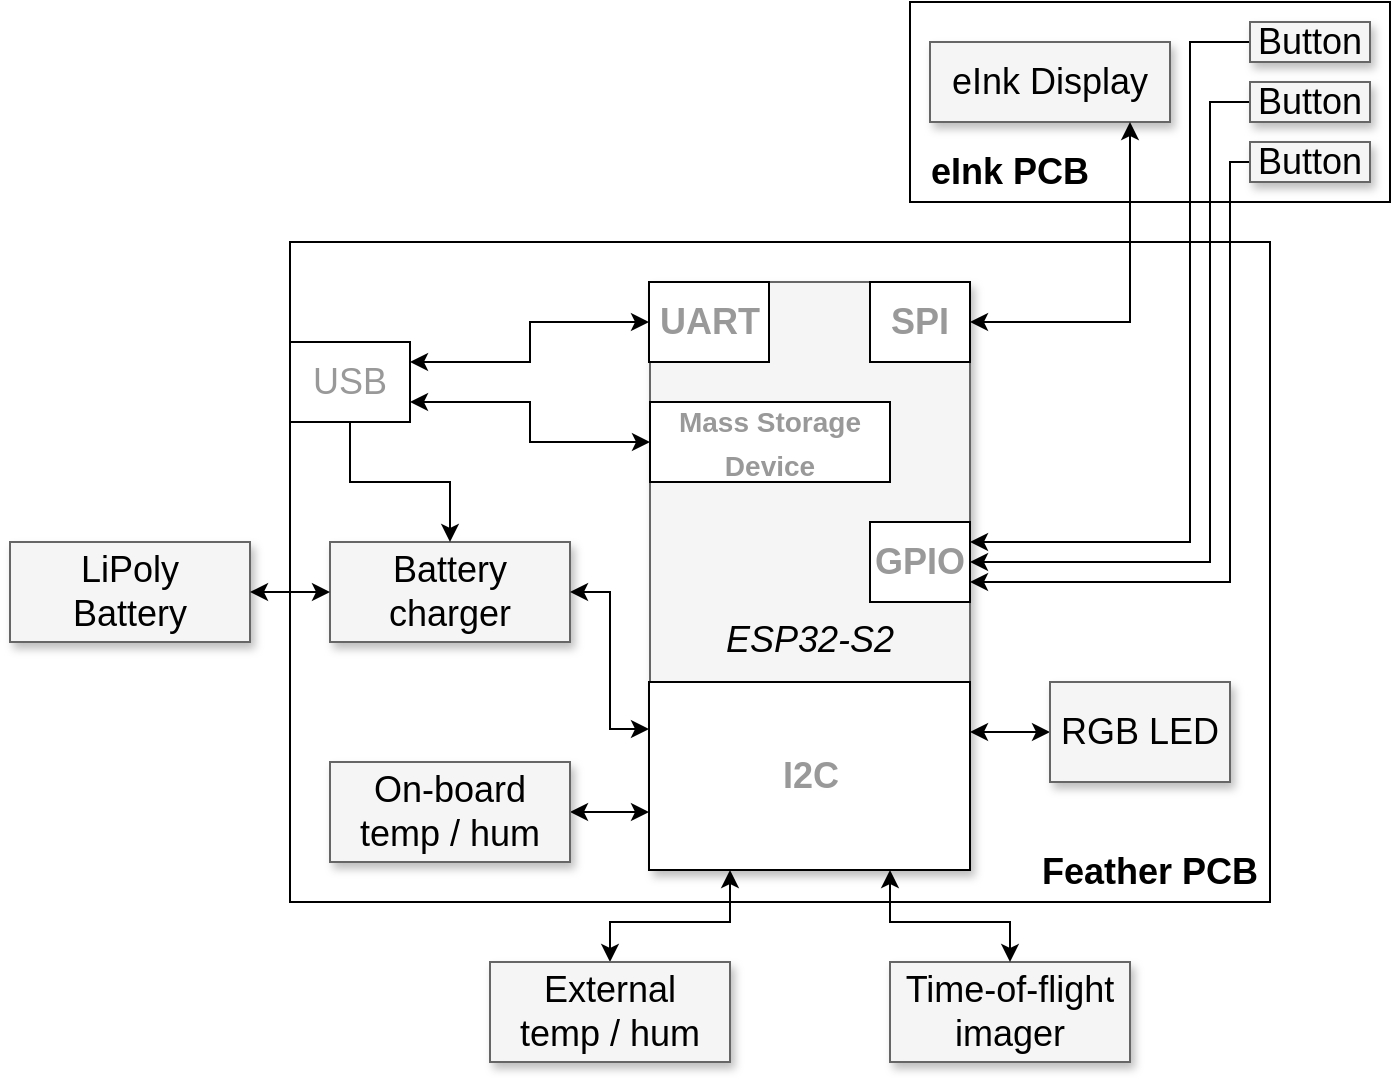 <mxfile version="20.8.13" type="device"><diagram name="Page-1" id="90a13364-a465-7bf4-72fc-28e22215d7a0"><mxGraphModel dx="1615" dy="845" grid="1" gridSize="10" guides="1" tooltips="1" connect="1" arrows="1" fold="1" page="1" pageScale="1.5" pageWidth="1169" pageHeight="826" background="none" math="0" shadow="0"><root><mxCell id="0" style=";html=1;"/><mxCell id="1" style=";html=1;" parent="0"/><mxCell id="sZPmesFrUdQ2EMQBykbk-25" value="" style="rounded=0;whiteSpace=wrap;html=1;fontSize=14;fontColor=#999999;fillColor=none;" vertex="1" parent="1"><mxGeometry x="930" y="300" width="240" height="100" as="geometry"/></mxCell><mxCell id="sZPmesFrUdQ2EMQBykbk-15" value="" style="rounded=0;whiteSpace=wrap;html=1;fontSize=14;fontColor=#999999;fillColor=none;" vertex="1" parent="1"><mxGeometry x="620" y="420" width="490" height="330" as="geometry"/></mxCell><mxCell id="3a17f1ce550125da-14" style="edgeStyle=elbowEdgeStyle;rounded=0;html=1;startArrow=classic;startFill=1;jettySize=auto;orthogonalLoop=1;fontSize=18;elbow=vertical;" parent="1" source="3a17f1ce550125da-2" target="3a17f1ce550125da-5" edge="1"><mxGeometry relative="1" as="geometry"><Array as="points"><mxPoint x="980" y="665"/></Array></mxGeometry></mxCell><mxCell id="3a17f1ce550125da-2" value="&lt;i&gt;&lt;br&gt;&lt;br&gt;&lt;br&gt;ESP32-S2&lt;/i&gt;" style="whiteSpace=wrap;html=1;shadow=1;fontSize=18;fillColor=#f5f5f5;strokeColor=#666666;" parent="1" vertex="1"><mxGeometry x="800" y="440" width="160" height="294" as="geometry"/></mxCell><mxCell id="3a17f1ce550125da-4" value="eInk Display" style="whiteSpace=wrap;html=1;shadow=1;fontSize=18;fillColor=#f5f5f5;strokeColor=#666666;" parent="1" vertex="1"><mxGeometry x="940" y="320" width="120" height="40" as="geometry"/></mxCell><mxCell id="3a17f1ce550125da-5" value="RGB LED" style="whiteSpace=wrap;html=1;shadow=1;fontSize=18;fillColor=#f5f5f5;strokeColor=#666666;" parent="1" vertex="1"><mxGeometry x="1000" y="640" width="90" height="50" as="geometry"/></mxCell><mxCell id="3a17f1ce550125da-8" value="LiPoly&lt;br&gt;Battery" style="whiteSpace=wrap;html=1;shadow=1;fontSize=18;fillColor=#f5f5f5;strokeColor=#666666;" parent="1" vertex="1"><mxGeometry x="480" y="570" width="120" height="50" as="geometry"/></mxCell><mxCell id="sZPmesFrUdQ2EMQBykbk-28" value="" style="edgeStyle=orthogonalEdgeStyle;rounded=0;orthogonalLoop=1;jettySize=auto;html=1;fontSize=14;fontColor=#999999;startArrow=classic;startFill=1;" edge="1" parent="1" source="3a17f1ce550125da-9" target="sZPmesFrUdQ2EMQBykbk-3"><mxGeometry relative="1" as="geometry"><Array as="points"><mxPoint x="780" y="705"/><mxPoint x="780" y="705"/></Array></mxGeometry></mxCell><mxCell id="3a17f1ce550125da-9" value="On-board&lt;br&gt;temp / hum" style="whiteSpace=wrap;html=1;shadow=1;fontSize=18;fillColor=#f5f5f5;strokeColor=#666666;" parent="1" vertex="1"><mxGeometry x="640" y="680" width="120" height="50" as="geometry"/></mxCell><mxCell id="3a17f1ce550125da-10" value="Time-of-flight&lt;br style=&quot;border-color: var(--border-color);&quot;&gt;imager" style="whiteSpace=wrap;html=1;shadow=1;fontSize=18;fillColor=#f5f5f5;strokeColor=#666666;" parent="1" vertex="1"><mxGeometry x="920" y="780" width="120" height="50" as="geometry"/></mxCell><mxCell id="3a17f1ce550125da-18" style="edgeStyle=elbowEdgeStyle;rounded=0;html=1;startArrow=classic;startFill=1;jettySize=auto;orthogonalLoop=1;fontSize=18;elbow=vertical;exitX=0.5;exitY=0;exitDx=0;exitDy=0;entryX=0.25;entryY=1;entryDx=0;entryDy=0;" parent="1" source="3a17f1ce550125da-11" target="3a17f1ce550125da-2" edge="1"><mxGeometry relative="1" as="geometry"><Array as="points"><mxPoint x="800" y="760"/></Array></mxGeometry></mxCell><mxCell id="3a17f1ce550125da-11" value="External&lt;br&gt;temp / hum" style="whiteSpace=wrap;html=1;shadow=1;fontSize=18;fillColor=#f5f5f5;strokeColor=#666666;" parent="1" vertex="1"><mxGeometry x="720" y="780" width="120" height="50" as="geometry"/></mxCell><mxCell id="sZPmesFrUdQ2EMQBykbk-2" value="&lt;b&gt;SPI&lt;/b&gt;" style="rounded=0;whiteSpace=wrap;html=1;fontSize=18;fontColor=#999999;" vertex="1" parent="1"><mxGeometry x="910" y="440" width="50" height="40" as="geometry"/></mxCell><mxCell id="sZPmesFrUdQ2EMQBykbk-3" value="&lt;b&gt;I2C&lt;/b&gt;" style="rounded=0;whiteSpace=wrap;html=1;fontSize=18;fontColor=#999999;" vertex="1" parent="1"><mxGeometry x="799.5" y="640" width="160.5" height="94" as="geometry"/></mxCell><mxCell id="sZPmesFrUdQ2EMQBykbk-5" value="&lt;b&gt;UART&lt;/b&gt;" style="rounded=0;whiteSpace=wrap;html=1;fontSize=18;fontColor=#999999;" vertex="1" parent="1"><mxGeometry x="799.5" y="440" width="60" height="40" as="geometry"/></mxCell><mxCell id="sZPmesFrUdQ2EMQBykbk-7" value="Battery&lt;br&gt;charger" style="whiteSpace=wrap;html=1;shadow=1;fontSize=18;fillColor=#f5f5f5;strokeColor=#666666;" vertex="1" parent="1"><mxGeometry x="640" y="570" width="120" height="50" as="geometry"/></mxCell><mxCell id="sZPmesFrUdQ2EMQBykbk-8" value="&lt;span&gt;USB&lt;/span&gt;" style="rounded=0;whiteSpace=wrap;html=1;fontSize=18;fontColor=#999999;fontStyle=0" vertex="1" parent="1"><mxGeometry x="620" y="470" width="60" height="40" as="geometry"/></mxCell><mxCell id="sZPmesFrUdQ2EMQBykbk-9" value="&lt;b&gt;&lt;font style=&quot;font-size: 14px;&quot;&gt;Mass Storage Device&lt;/font&gt;&lt;br&gt;&lt;/b&gt;" style="rounded=0;whiteSpace=wrap;html=1;fontSize=18;fontColor=#999999;" vertex="1" parent="1"><mxGeometry x="800" y="500" width="120" height="40" as="geometry"/></mxCell><mxCell id="sZPmesFrUdQ2EMQBykbk-11" style="edgeStyle=elbowEdgeStyle;rounded=0;html=1;startArrow=classic;startFill=1;jettySize=auto;orthogonalLoop=1;fontSize=18;elbow=vertical;entryX=1;entryY=0.5;entryDx=0;entryDy=0;exitX=0;exitY=0.5;exitDx=0;exitDy=0;" edge="1" parent="1" source="sZPmesFrUdQ2EMQBykbk-7" target="3a17f1ce550125da-8"><mxGeometry relative="1" as="geometry"><mxPoint x="700" y="440" as="sourcePoint"/><mxPoint x="810" y="680.333" as="targetPoint"/></mxGeometry></mxCell><mxCell id="sZPmesFrUdQ2EMQBykbk-12" style="edgeStyle=orthogonalEdgeStyle;rounded=0;html=1;startArrow=classic;startFill=1;jettySize=auto;orthogonalLoop=1;fontSize=18;elbow=vertical;exitX=1;exitY=0.25;exitDx=0;exitDy=0;" edge="1" parent="1" source="sZPmesFrUdQ2EMQBykbk-8" target="sZPmesFrUdQ2EMQBykbk-5"><mxGeometry relative="1" as="geometry"><mxPoint x="690" y="480" as="sourcePoint"/><mxPoint x="730" y="480.003" as="targetPoint"/><Array as="points"><mxPoint x="740" y="480"/><mxPoint x="740" y="460"/></Array></mxGeometry></mxCell><mxCell id="sZPmesFrUdQ2EMQBykbk-13" style="edgeStyle=orthogonalEdgeStyle;rounded=0;html=1;startArrow=classic;startFill=1;jettySize=auto;orthogonalLoop=1;fontSize=18;elbow=vertical;exitX=1;exitY=0.75;exitDx=0;exitDy=0;entryX=0;entryY=0.5;entryDx=0;entryDy=0;" edge="1" parent="1" source="sZPmesFrUdQ2EMQBykbk-8" target="sZPmesFrUdQ2EMQBykbk-9"><mxGeometry relative="1" as="geometry"><mxPoint x="700" y="490" as="sourcePoint"/><mxPoint x="809.5" y="470" as="targetPoint"/></mxGeometry></mxCell><mxCell id="sZPmesFrUdQ2EMQBykbk-16" style="edgeStyle=orthogonalEdgeStyle;rounded=0;html=1;startArrow=none;startFill=0;jettySize=auto;orthogonalLoop=1;fontSize=18;elbow=vertical;exitX=0.5;exitY=1;exitDx=0;exitDy=0;entryX=0.5;entryY=0;entryDx=0;entryDy=0;" edge="1" parent="1" source="sZPmesFrUdQ2EMQBykbk-8" target="sZPmesFrUdQ2EMQBykbk-7"><mxGeometry relative="1" as="geometry"><mxPoint x="690" y="520" as="sourcePoint"/><mxPoint x="810" y="540" as="targetPoint"/></mxGeometry></mxCell><mxCell id="sZPmesFrUdQ2EMQBykbk-17" style="edgeStyle=orthogonalEdgeStyle;rounded=0;html=1;startArrow=classic;startFill=1;jettySize=auto;orthogonalLoop=1;fontSize=18;elbow=vertical;exitX=1;exitY=0.5;exitDx=0;exitDy=0;entryX=0;entryY=0.25;entryDx=0;entryDy=0;" edge="1" parent="1" source="sZPmesFrUdQ2EMQBykbk-7" target="sZPmesFrUdQ2EMQBykbk-3"><mxGeometry relative="1" as="geometry"><mxPoint x="690" y="520" as="sourcePoint"/><mxPoint x="810" y="540" as="targetPoint"/><Array as="points"><mxPoint x="780" y="595"/><mxPoint x="780" y="664"/></Array></mxGeometry></mxCell><mxCell id="sZPmesFrUdQ2EMQBykbk-18" value="&lt;b&gt;GPIO&lt;/b&gt;" style="rounded=0;whiteSpace=wrap;html=1;fontSize=18;fontColor=#999999;" vertex="1" parent="1"><mxGeometry x="910" y="560" width="50" height="40" as="geometry"/></mxCell><mxCell id="sZPmesFrUdQ2EMQBykbk-19" style="edgeStyle=orthogonalEdgeStyle;rounded=0;html=1;startArrow=none;startFill=0;jettySize=auto;orthogonalLoop=1;fontSize=18;elbow=vertical;exitX=0;exitY=0.5;exitDx=0;exitDy=0;entryX=1;entryY=0.25;entryDx=0;entryDy=0;" edge="1" parent="1" source="sZPmesFrUdQ2EMQBykbk-22" target="sZPmesFrUdQ2EMQBykbk-18"><mxGeometry relative="1" as="geometry"><mxPoint x="660" y="530" as="sourcePoint"/><mxPoint x="710.0" y="580" as="targetPoint"/><Array as="points"><mxPoint x="1070" y="320"/><mxPoint x="1070" y="570"/></Array></mxGeometry></mxCell><mxCell id="sZPmesFrUdQ2EMQBykbk-20" style="edgeStyle=orthogonalEdgeStyle;rounded=0;html=1;startArrow=none;startFill=0;jettySize=auto;orthogonalLoop=1;fontSize=18;elbow=vertical;exitX=0;exitY=0.5;exitDx=0;exitDy=0;entryX=1;entryY=0.5;entryDx=0;entryDy=0;" edge="1" parent="1" source="sZPmesFrUdQ2EMQBykbk-23" target="sZPmesFrUdQ2EMQBykbk-18"><mxGeometry relative="1" as="geometry"><mxPoint x="1049.84" y="409.2" as="sourcePoint"/><mxPoint x="970.0" y="580" as="targetPoint"/><Array as="points"><mxPoint x="1080" y="350"/><mxPoint x="1080" y="580"/></Array></mxGeometry></mxCell><mxCell id="sZPmesFrUdQ2EMQBykbk-21" style="edgeStyle=orthogonalEdgeStyle;rounded=0;html=1;startArrow=none;startFill=0;jettySize=auto;orthogonalLoop=1;fontSize=18;elbow=vertical;exitX=0;exitY=0.5;exitDx=0;exitDy=0;entryX=1;entryY=0.75;entryDx=0;entryDy=0;" edge="1" parent="1" source="sZPmesFrUdQ2EMQBykbk-24" target="sZPmesFrUdQ2EMQBykbk-18"><mxGeometry relative="1" as="geometry"><mxPoint x="1059.2" y="410.3" as="sourcePoint"/><mxPoint x="970.0" y="590" as="targetPoint"/><Array as="points"><mxPoint x="1090" y="380"/><mxPoint x="1090" y="590"/></Array></mxGeometry></mxCell><mxCell id="sZPmesFrUdQ2EMQBykbk-22" value="Button" style="whiteSpace=wrap;html=1;shadow=1;fontSize=18;fillColor=#f5f5f5;strokeColor=#666666;" vertex="1" parent="1"><mxGeometry x="1100" y="310" width="60" height="20" as="geometry"/></mxCell><mxCell id="sZPmesFrUdQ2EMQBykbk-23" value="Button" style="whiteSpace=wrap;html=1;shadow=1;fontSize=18;fillColor=#f5f5f5;strokeColor=#666666;" vertex="1" parent="1"><mxGeometry x="1100" y="340" width="60" height="20" as="geometry"/></mxCell><mxCell id="sZPmesFrUdQ2EMQBykbk-24" value="Button" style="whiteSpace=wrap;html=1;shadow=1;fontSize=18;fillColor=#f5f5f5;strokeColor=#666666;" vertex="1" parent="1"><mxGeometry x="1100" y="370" width="60" height="20" as="geometry"/></mxCell><mxCell id="sZPmesFrUdQ2EMQBykbk-27" style="edgeStyle=elbowEdgeStyle;rounded=0;html=1;startArrow=classic;startFill=1;jettySize=auto;orthogonalLoop=1;fontSize=18;elbow=vertical;" edge="1" parent="1" source="sZPmesFrUdQ2EMQBykbk-2" target="3a17f1ce550125da-4"><mxGeometry relative="1" as="geometry"><mxPoint x="970" y="675" as="sourcePoint"/><mxPoint x="1010" y="675" as="targetPoint"/><Array as="points"><mxPoint x="1040" y="460"/><mxPoint x="1000" y="460"/><mxPoint x="1000" y="430"/></Array></mxGeometry></mxCell><mxCell id="sZPmesFrUdQ2EMQBykbk-30" style="edgeStyle=elbowEdgeStyle;rounded=0;html=1;startArrow=classic;startFill=1;jettySize=auto;orthogonalLoop=1;fontSize=18;elbow=vertical;exitX=0.5;exitY=0;exitDx=0;exitDy=0;entryX=0.75;entryY=1;entryDx=0;entryDy=0;" edge="1" parent="1" source="3a17f1ce550125da-10" target="3a17f1ce550125da-2"><mxGeometry relative="1" as="geometry"><mxPoint x="790" y="790" as="sourcePoint"/><mxPoint x="850" y="744" as="targetPoint"/><Array as="points"><mxPoint x="950" y="760"/></Array></mxGeometry></mxCell><mxCell id="sZPmesFrUdQ2EMQBykbk-31" value="Feather PCB" style="text;strokeColor=none;align=center;fillColor=none;html=1;verticalAlign=middle;whiteSpace=wrap;rounded=0;fontSize=18;fontColor=#000000;fontStyle=1" vertex="1" parent="1"><mxGeometry x="990" y="720" width="120" height="30" as="geometry"/></mxCell><mxCell id="sZPmesFrUdQ2EMQBykbk-32" value="eInk PCB" style="text;strokeColor=none;align=center;fillColor=none;html=1;verticalAlign=middle;whiteSpace=wrap;rounded=0;fontSize=18;fontColor=#000000;fontStyle=1" vertex="1" parent="1"><mxGeometry x="930" y="370" width="100" height="30" as="geometry"/></mxCell></root></mxGraphModel></diagram></mxfile>